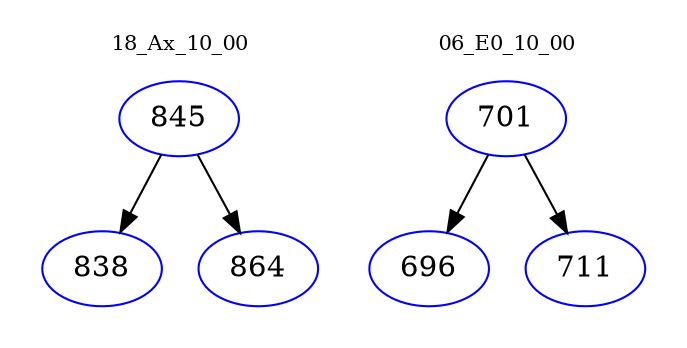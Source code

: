 digraph{
subgraph cluster_0 {
color = white
label = "18_Ax_10_00";
fontsize=10;
T0_845 [label="845", color="blue"]
T0_845 -> T0_838 [color="black"]
T0_838 [label="838", color="blue"]
T0_845 -> T0_864 [color="black"]
T0_864 [label="864", color="blue"]
}
subgraph cluster_1 {
color = white
label = "06_E0_10_00";
fontsize=10;
T1_701 [label="701", color="blue"]
T1_701 -> T1_696 [color="black"]
T1_696 [label="696", color="blue"]
T1_701 -> T1_711 [color="black"]
T1_711 [label="711", color="blue"]
}
}
